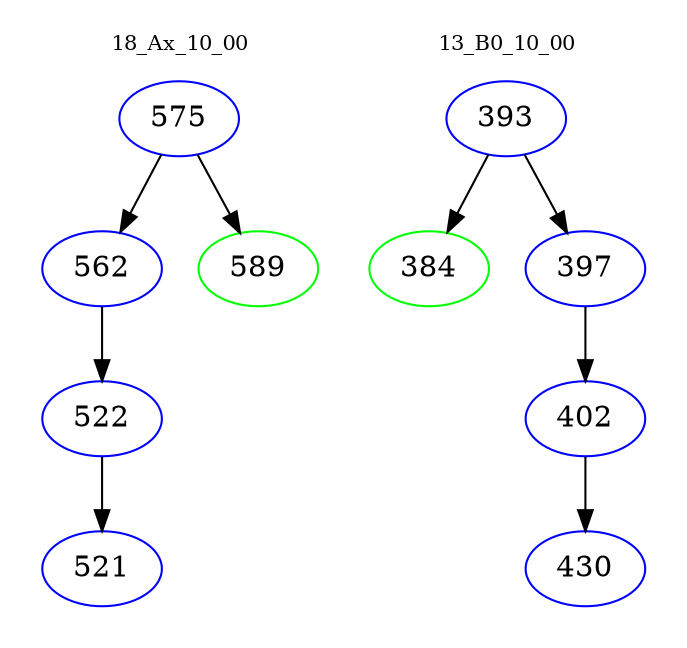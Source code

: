 digraph{
subgraph cluster_0 {
color = white
label = "18_Ax_10_00";
fontsize=10;
T0_575 [label="575", color="blue"]
T0_575 -> T0_562 [color="black"]
T0_562 [label="562", color="blue"]
T0_562 -> T0_522 [color="black"]
T0_522 [label="522", color="blue"]
T0_522 -> T0_521 [color="black"]
T0_521 [label="521", color="blue"]
T0_575 -> T0_589 [color="black"]
T0_589 [label="589", color="green"]
}
subgraph cluster_1 {
color = white
label = "13_B0_10_00";
fontsize=10;
T1_393 [label="393", color="blue"]
T1_393 -> T1_384 [color="black"]
T1_384 [label="384", color="green"]
T1_393 -> T1_397 [color="black"]
T1_397 [label="397", color="blue"]
T1_397 -> T1_402 [color="black"]
T1_402 [label="402", color="blue"]
T1_402 -> T1_430 [color="black"]
T1_430 [label="430", color="blue"]
}
}
